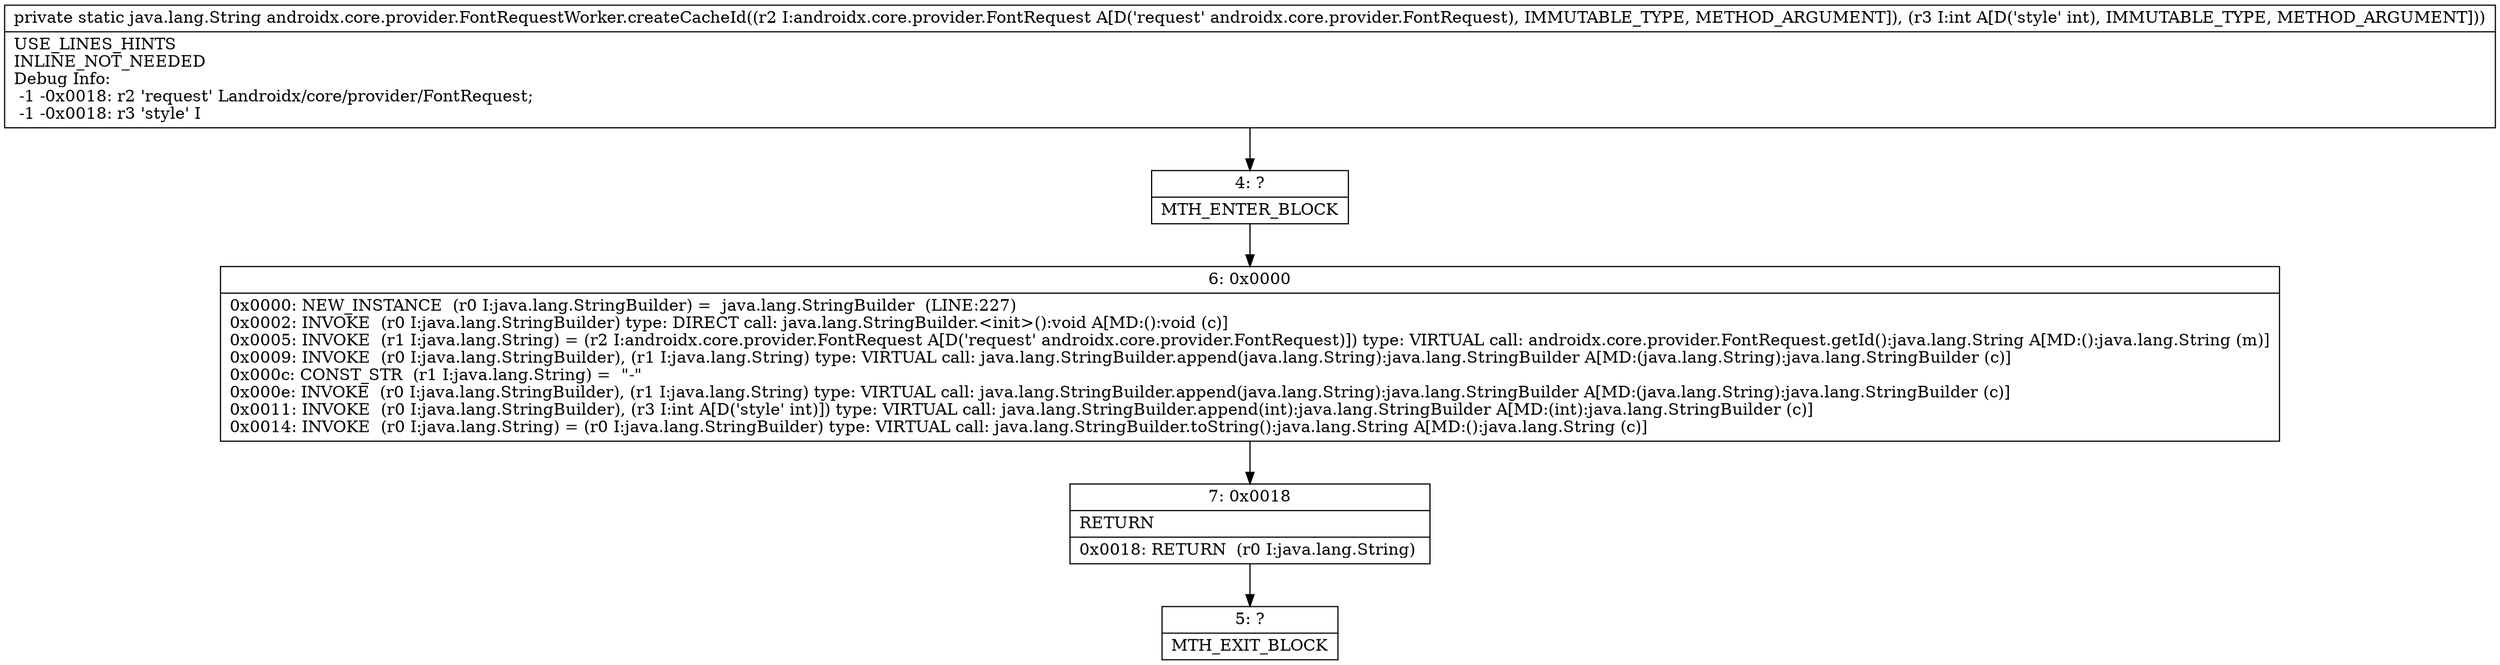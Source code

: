digraph "CFG forandroidx.core.provider.FontRequestWorker.createCacheId(Landroidx\/core\/provider\/FontRequest;I)Ljava\/lang\/String;" {
Node_4 [shape=record,label="{4\:\ ?|MTH_ENTER_BLOCK\l}"];
Node_6 [shape=record,label="{6\:\ 0x0000|0x0000: NEW_INSTANCE  (r0 I:java.lang.StringBuilder) =  java.lang.StringBuilder  (LINE:227)\l0x0002: INVOKE  (r0 I:java.lang.StringBuilder) type: DIRECT call: java.lang.StringBuilder.\<init\>():void A[MD:():void (c)]\l0x0005: INVOKE  (r1 I:java.lang.String) = (r2 I:androidx.core.provider.FontRequest A[D('request' androidx.core.provider.FontRequest)]) type: VIRTUAL call: androidx.core.provider.FontRequest.getId():java.lang.String A[MD:():java.lang.String (m)]\l0x0009: INVOKE  (r0 I:java.lang.StringBuilder), (r1 I:java.lang.String) type: VIRTUAL call: java.lang.StringBuilder.append(java.lang.String):java.lang.StringBuilder A[MD:(java.lang.String):java.lang.StringBuilder (c)]\l0x000c: CONST_STR  (r1 I:java.lang.String) =  \"\-\" \l0x000e: INVOKE  (r0 I:java.lang.StringBuilder), (r1 I:java.lang.String) type: VIRTUAL call: java.lang.StringBuilder.append(java.lang.String):java.lang.StringBuilder A[MD:(java.lang.String):java.lang.StringBuilder (c)]\l0x0011: INVOKE  (r0 I:java.lang.StringBuilder), (r3 I:int A[D('style' int)]) type: VIRTUAL call: java.lang.StringBuilder.append(int):java.lang.StringBuilder A[MD:(int):java.lang.StringBuilder (c)]\l0x0014: INVOKE  (r0 I:java.lang.String) = (r0 I:java.lang.StringBuilder) type: VIRTUAL call: java.lang.StringBuilder.toString():java.lang.String A[MD:():java.lang.String (c)]\l}"];
Node_7 [shape=record,label="{7\:\ 0x0018|RETURN\l|0x0018: RETURN  (r0 I:java.lang.String) \l}"];
Node_5 [shape=record,label="{5\:\ ?|MTH_EXIT_BLOCK\l}"];
MethodNode[shape=record,label="{private static java.lang.String androidx.core.provider.FontRequestWorker.createCacheId((r2 I:androidx.core.provider.FontRequest A[D('request' androidx.core.provider.FontRequest), IMMUTABLE_TYPE, METHOD_ARGUMENT]), (r3 I:int A[D('style' int), IMMUTABLE_TYPE, METHOD_ARGUMENT]))  | USE_LINES_HINTS\lINLINE_NOT_NEEDED\lDebug Info:\l  \-1 \-0x0018: r2 'request' Landroidx\/core\/provider\/FontRequest;\l  \-1 \-0x0018: r3 'style' I\l}"];
MethodNode -> Node_4;Node_4 -> Node_6;
Node_6 -> Node_7;
Node_7 -> Node_5;
}


